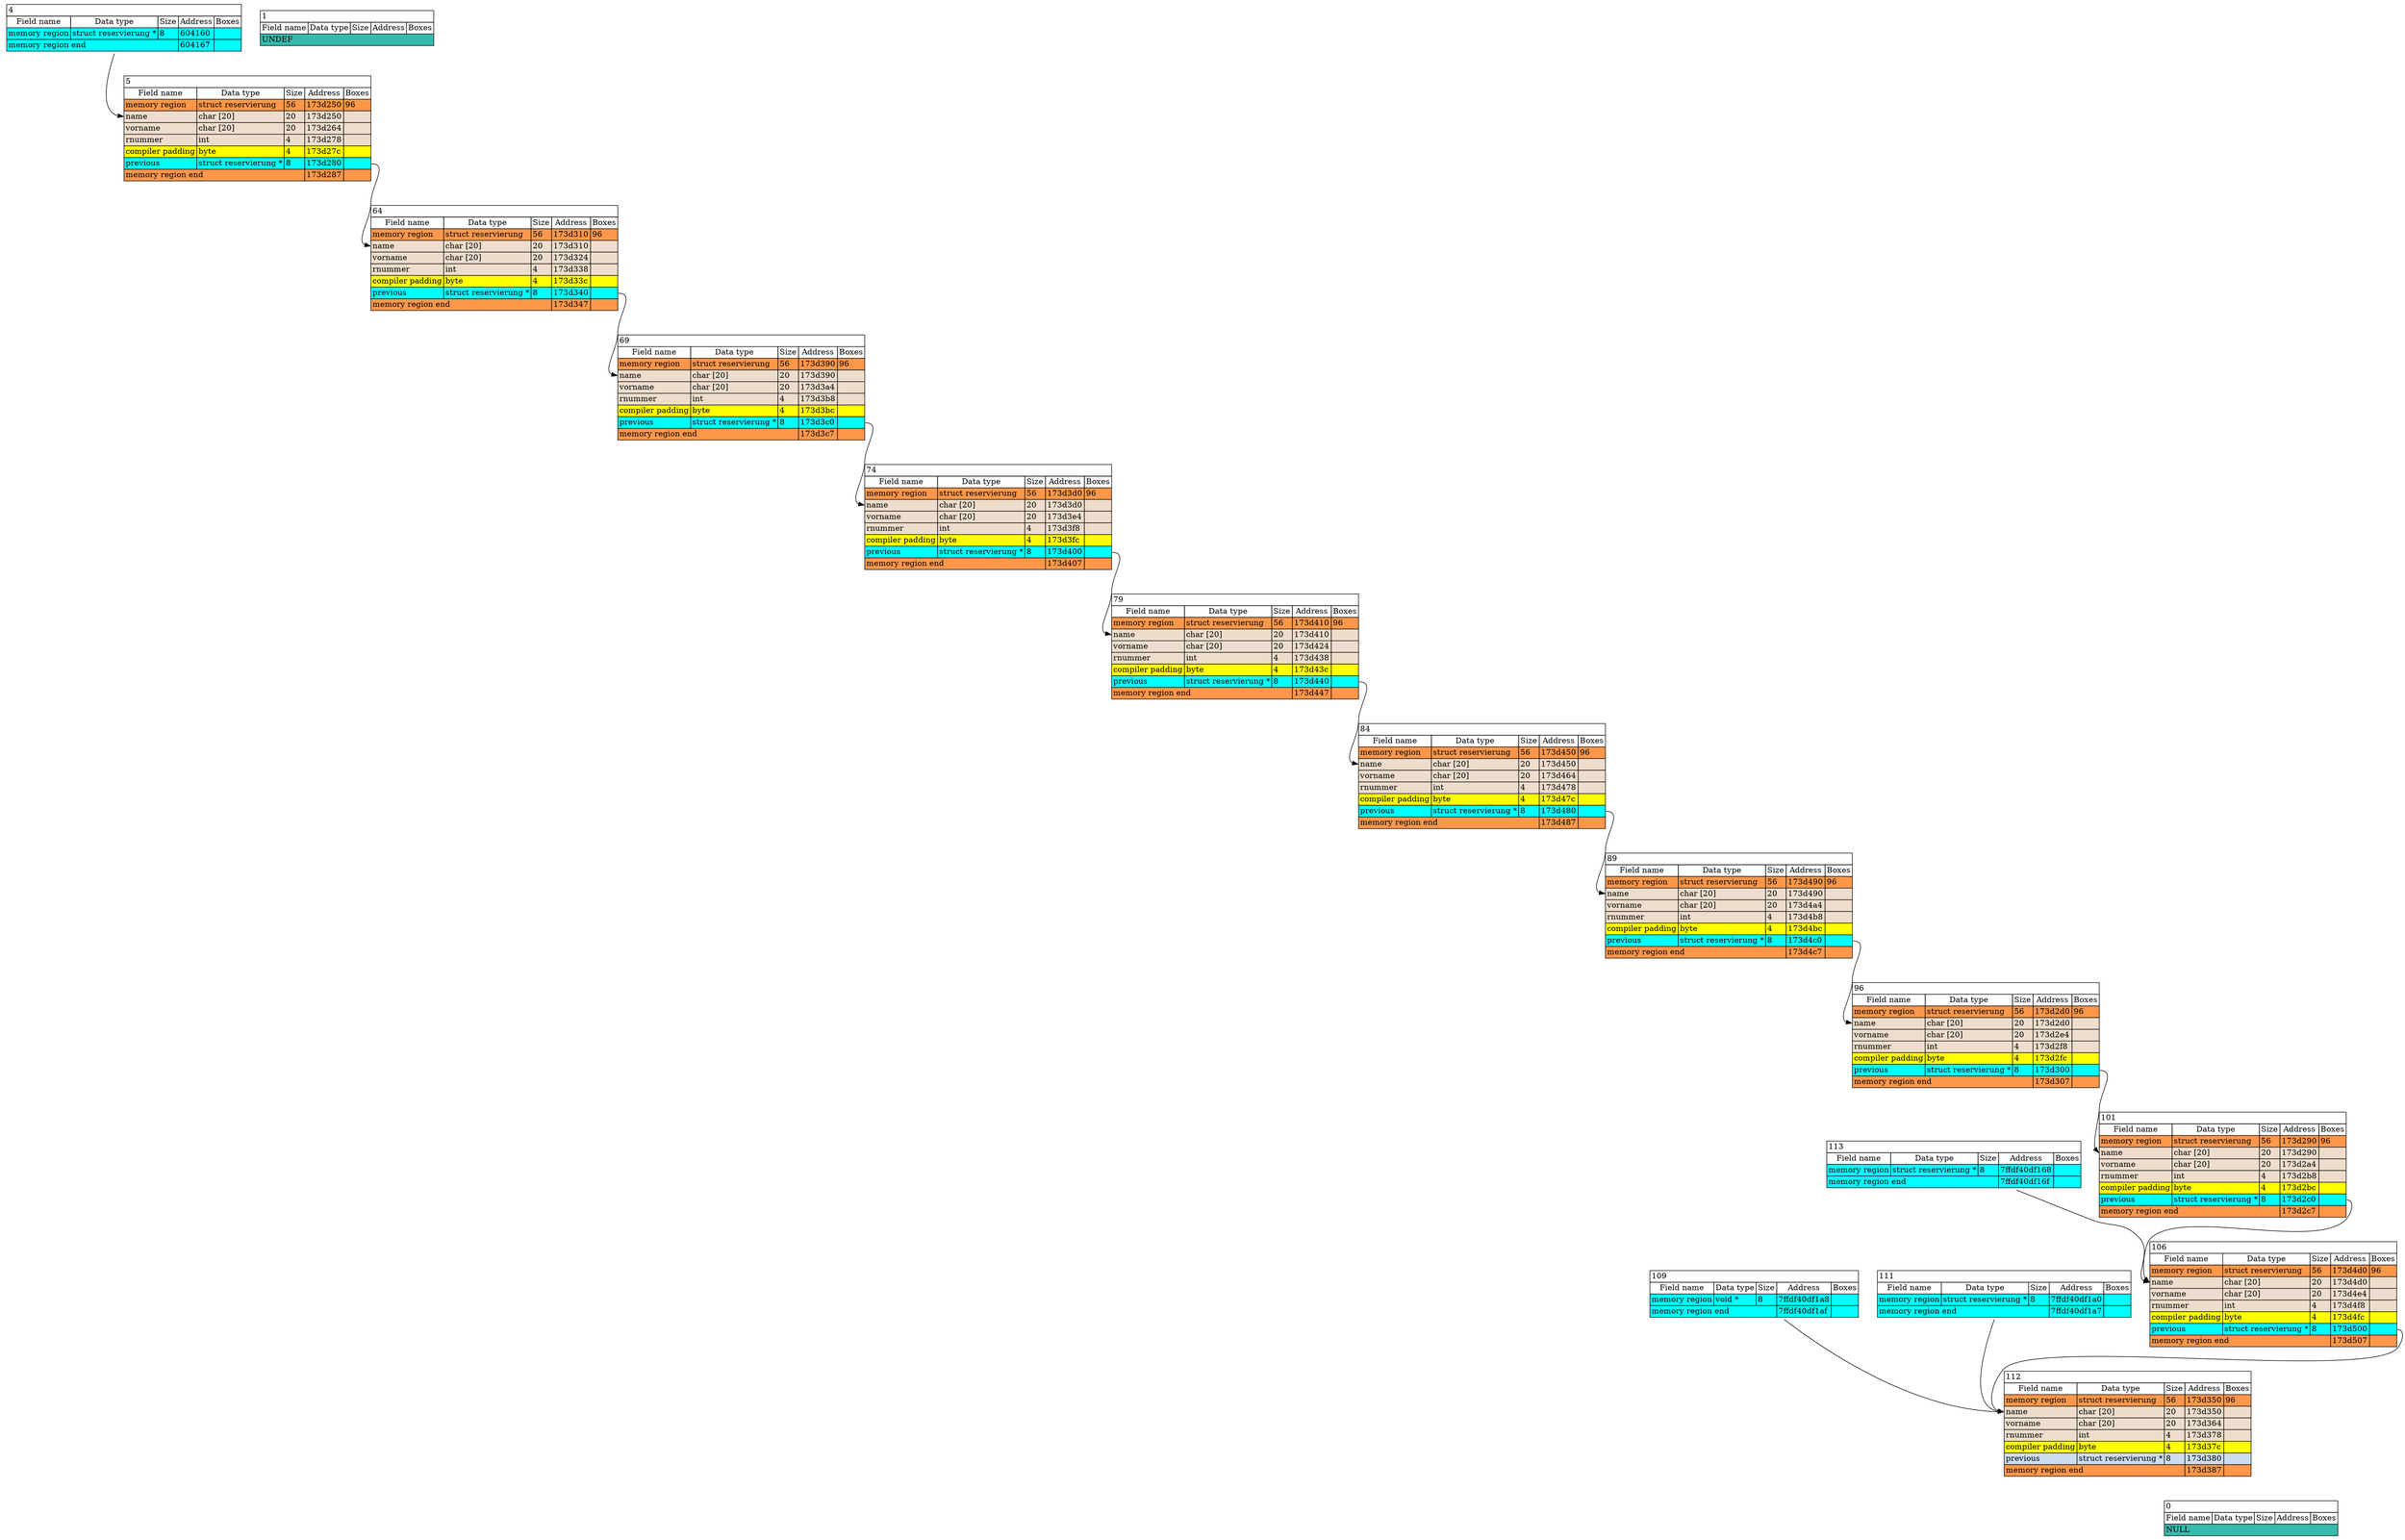 digraph G {
	"109":"headout:e" -> "112":"24367952in:w" [color = "#000000"]
	"111":"headout:e" -> "112":"24367952in:w" [color = "#000000"]
	"106":"24368384out:e" -> "112":"24367952in:w" [color = "#000000"]
	"113":"headout:e" -> "106":"24368336in:w" [color = "#000000"]
	"4":"headout:e" -> "5":"24367696in:w" [color = "#000000"]
	"64":"24367936out:e" -> "69":"24368016in:w" [color = "#000000"]
	"89":"24368320out:e" -> "96":"24367824in:w" [color = "#000000"]
	"69":"24368064out:e" -> "74":"24368080in:w" [color = "#000000"]
	"5":"24367744out:e" -> "64":"24367888in:w" [color = "#000000"]
	"96":"24367872out:e" -> "101":"24367760in:w" [color = "#000000"]
	"74":"24368128out:e" -> "79":"24368144in:w" [color = "#000000"]
	"112":"24368000out:e" -> "0":"0in:w" [style = invis]
	"101":"24367808out:e" -> "106":"24368336in:w" [color = "#000000"]
	"84":"24368256out:e" -> "89":"24368272in:w" [color = "#000000"]
	"79":"24368192out:e" -> "84":"24368208in:w" [color = "#000000"]
	subgraph connected_vertices {
		rankdir = LR
		69  [label = <<TABLE BORDER="0" COLOR="black" CELLBORDER="1" CELLSPACING="0"><TR><TD BGCOLOR="#FFFFFF" COLSPAN="5" PORT="" ALIGN="left">69</TD></TR><TR><TD>Field name</TD><TD>Data type</TD><TD>Size</TD><TD>Address</TD><TD>Boxes</TD></TR><TR><TD BGCOLOR="#FF974B" COLSPAN="1" PORT="head" ALIGN="left">memory region</TD><TD BGCOLOR="#FF974B" COLSPAN="1" PORT="" ALIGN="left">struct reservierung</TD><TD BGCOLOR="#FF974B" COLSPAN="1" PORT="" ALIGN="left">56</TD><TD BGCOLOR="#FF974B" COLSPAN="1" PORT="" ALIGN="left">173d390</TD><TD BGCOLOR="#FF974B" COLSPAN="1" PORT="" ALIGN="left">96</TD></TR><TR><TD BGCOLOR="#EEDDCC" COLSPAN="1" PORT="24368016in" ALIGN="left">name</TD><TD BGCOLOR="#EEDDCC" COLSPAN="1" PORT="" ALIGN="left">char [20]</TD><TD BGCOLOR="#EEDDCC" COLSPAN="1" PORT="" ALIGN="left">20</TD><TD BGCOLOR="#EEDDCC" COLSPAN="1" PORT="" ALIGN="left">173d390</TD><TD BGCOLOR="#EEDDCC" COLSPAN="1" PORT="24368016out" ALIGN="left"></TD></TR><TR><TD BGCOLOR="#EEDDCC" COLSPAN="1" PORT="24368036in" ALIGN="left">vorname</TD><TD BGCOLOR="#EEDDCC" COLSPAN="1" PORT="" ALIGN="left">char [20]</TD><TD BGCOLOR="#EEDDCC" COLSPAN="1" PORT="" ALIGN="left">20</TD><TD BGCOLOR="#EEDDCC" COLSPAN="1" PORT="" ALIGN="left">173d3a4</TD><TD BGCOLOR="#EEDDCC" COLSPAN="1" PORT="24368036out" ALIGN="left"></TD></TR><TR><TD BGCOLOR="#EEDDCC" COLSPAN="1" PORT="24368056in" ALIGN="left">rnummer</TD><TD BGCOLOR="#EEDDCC" COLSPAN="1" PORT="" ALIGN="left">int</TD><TD BGCOLOR="#EEDDCC" COLSPAN="1" PORT="" ALIGN="left">4</TD><TD BGCOLOR="#EEDDCC" COLSPAN="1" PORT="" ALIGN="left">173d3b8</TD><TD BGCOLOR="#EEDDCC" COLSPAN="1" PORT="24368056out" ALIGN="left"></TD></TR><TR><TD BGCOLOR="#FFFF00" COLSPAN="1" PORT="" ALIGN="left">compiler padding</TD><TD BGCOLOR="#FFFF00" COLSPAN="1" PORT="" ALIGN="left">byte</TD><TD BGCOLOR="#FFFF00" COLSPAN="1" PORT="" ALIGN="left">4</TD><TD BGCOLOR="#FFFF00" COLSPAN="1" PORT="" ALIGN="left">173d3bc</TD><TD BGCOLOR="#FFFF00" COLSPAN="1" PORT="" ALIGN="left"></TD></TR><TR><TD BGCOLOR="#00FFFF" COLSPAN="1" PORT="24368064in" ALIGN="left">previous</TD><TD BGCOLOR="#00FFFF" COLSPAN="1" PORT="" ALIGN="left">struct reservierung *</TD><TD BGCOLOR="#00FFFF" COLSPAN="1" PORT="" ALIGN="left">8</TD><TD BGCOLOR="#00FFFF" COLSPAN="1" PORT="" ALIGN="left">173d3c0</TD><TD BGCOLOR="#00FFFF" COLSPAN="1" PORT="24368064out" ALIGN="left"></TD></TR><TR><TD BGCOLOR="#FF974B" COLSPAN="3" PORT="head" ALIGN="left">memory region end</TD><TD BGCOLOR="#FF974B" COLSPAN="1" PORT="" ALIGN="left">173d3c7</TD><TD BGCOLOR="#FF974B" COLSPAN="1" PORT="" ALIGN="left"></TD></TR></TABLE>>, shape = none]
		74  [label = <<TABLE BORDER="0" COLOR="black" CELLBORDER="1" CELLSPACING="0"><TR><TD BGCOLOR="#FFFFFF" COLSPAN="5" PORT="" ALIGN="left">74</TD></TR><TR><TD>Field name</TD><TD>Data type</TD><TD>Size</TD><TD>Address</TD><TD>Boxes</TD></TR><TR><TD BGCOLOR="#FF974B" COLSPAN="1" PORT="head" ALIGN="left">memory region</TD><TD BGCOLOR="#FF974B" COLSPAN="1" PORT="" ALIGN="left">struct reservierung</TD><TD BGCOLOR="#FF974B" COLSPAN="1" PORT="" ALIGN="left">56</TD><TD BGCOLOR="#FF974B" COLSPAN="1" PORT="" ALIGN="left">173d3d0</TD><TD BGCOLOR="#FF974B" COLSPAN="1" PORT="" ALIGN="left">96</TD></TR><TR><TD BGCOLOR="#EEDDCC" COLSPAN="1" PORT="24368080in" ALIGN="left">name</TD><TD BGCOLOR="#EEDDCC" COLSPAN="1" PORT="" ALIGN="left">char [20]</TD><TD BGCOLOR="#EEDDCC" COLSPAN="1" PORT="" ALIGN="left">20</TD><TD BGCOLOR="#EEDDCC" COLSPAN="1" PORT="" ALIGN="left">173d3d0</TD><TD BGCOLOR="#EEDDCC" COLSPAN="1" PORT="24368080out" ALIGN="left"></TD></TR><TR><TD BGCOLOR="#EEDDCC" COLSPAN="1" PORT="24368100in" ALIGN="left">vorname</TD><TD BGCOLOR="#EEDDCC" COLSPAN="1" PORT="" ALIGN="left">char [20]</TD><TD BGCOLOR="#EEDDCC" COLSPAN="1" PORT="" ALIGN="left">20</TD><TD BGCOLOR="#EEDDCC" COLSPAN="1" PORT="" ALIGN="left">173d3e4</TD><TD BGCOLOR="#EEDDCC" COLSPAN="1" PORT="24368100out" ALIGN="left"></TD></TR><TR><TD BGCOLOR="#EEDDCC" COLSPAN="1" PORT="24368120in" ALIGN="left">rnummer</TD><TD BGCOLOR="#EEDDCC" COLSPAN="1" PORT="" ALIGN="left">int</TD><TD BGCOLOR="#EEDDCC" COLSPAN="1" PORT="" ALIGN="left">4</TD><TD BGCOLOR="#EEDDCC" COLSPAN="1" PORT="" ALIGN="left">173d3f8</TD><TD BGCOLOR="#EEDDCC" COLSPAN="1" PORT="24368120out" ALIGN="left"></TD></TR><TR><TD BGCOLOR="#FFFF00" COLSPAN="1" PORT="" ALIGN="left">compiler padding</TD><TD BGCOLOR="#FFFF00" COLSPAN="1" PORT="" ALIGN="left">byte</TD><TD BGCOLOR="#FFFF00" COLSPAN="1" PORT="" ALIGN="left">4</TD><TD BGCOLOR="#FFFF00" COLSPAN="1" PORT="" ALIGN="left">173d3fc</TD><TD BGCOLOR="#FFFF00" COLSPAN="1" PORT="" ALIGN="left"></TD></TR><TR><TD BGCOLOR="#00FFFF" COLSPAN="1" PORT="24368128in" ALIGN="left">previous</TD><TD BGCOLOR="#00FFFF" COLSPAN="1" PORT="" ALIGN="left">struct reservierung *</TD><TD BGCOLOR="#00FFFF" COLSPAN="1" PORT="" ALIGN="left">8</TD><TD BGCOLOR="#00FFFF" COLSPAN="1" PORT="" ALIGN="left">173d400</TD><TD BGCOLOR="#00FFFF" COLSPAN="1" PORT="24368128out" ALIGN="left"></TD></TR><TR><TD BGCOLOR="#FF974B" COLSPAN="3" PORT="head" ALIGN="left">memory region end</TD><TD BGCOLOR="#FF974B" COLSPAN="1" PORT="" ALIGN="left">173d407</TD><TD BGCOLOR="#FF974B" COLSPAN="1" PORT="" ALIGN="left"></TD></TR></TABLE>>, shape = none]
		0  [label = <<TABLE BORDER="0" COLOR="black" CELLBORDER="1" CELLSPACING="0"><TR><TD BGCOLOR="#FFFFFF" COLSPAN="5" PORT="" ALIGN="left">0</TD></TR><TR><TD>Field name</TD><TD>Data type</TD><TD>Size</TD><TD>Address</TD><TD>Boxes</TD></TR><TR><TD BGCOLOR="#37BAAC" COLSPAN="5" PORT="head" ALIGN="left">NULL</TD></TR></TABLE>>, shape = none]
		79  [label = <<TABLE BORDER="0" COLOR="black" CELLBORDER="1" CELLSPACING="0"><TR><TD BGCOLOR="#FFFFFF" COLSPAN="5" PORT="" ALIGN="left">79</TD></TR><TR><TD>Field name</TD><TD>Data type</TD><TD>Size</TD><TD>Address</TD><TD>Boxes</TD></TR><TR><TD BGCOLOR="#FF974B" COLSPAN="1" PORT="head" ALIGN="left">memory region</TD><TD BGCOLOR="#FF974B" COLSPAN="1" PORT="" ALIGN="left">struct reservierung</TD><TD BGCOLOR="#FF974B" COLSPAN="1" PORT="" ALIGN="left">56</TD><TD BGCOLOR="#FF974B" COLSPAN="1" PORT="" ALIGN="left">173d410</TD><TD BGCOLOR="#FF974B" COLSPAN="1" PORT="" ALIGN="left">96</TD></TR><TR><TD BGCOLOR="#EEDDCC" COLSPAN="1" PORT="24368144in" ALIGN="left">name</TD><TD BGCOLOR="#EEDDCC" COLSPAN="1" PORT="" ALIGN="left">char [20]</TD><TD BGCOLOR="#EEDDCC" COLSPAN="1" PORT="" ALIGN="left">20</TD><TD BGCOLOR="#EEDDCC" COLSPAN="1" PORT="" ALIGN="left">173d410</TD><TD BGCOLOR="#EEDDCC" COLSPAN="1" PORT="24368144out" ALIGN="left"></TD></TR><TR><TD BGCOLOR="#EEDDCC" COLSPAN="1" PORT="24368164in" ALIGN="left">vorname</TD><TD BGCOLOR="#EEDDCC" COLSPAN="1" PORT="" ALIGN="left">char [20]</TD><TD BGCOLOR="#EEDDCC" COLSPAN="1" PORT="" ALIGN="left">20</TD><TD BGCOLOR="#EEDDCC" COLSPAN="1" PORT="" ALIGN="left">173d424</TD><TD BGCOLOR="#EEDDCC" COLSPAN="1" PORT="24368164out" ALIGN="left"></TD></TR><TR><TD BGCOLOR="#EEDDCC" COLSPAN="1" PORT="24368184in" ALIGN="left">rnummer</TD><TD BGCOLOR="#EEDDCC" COLSPAN="1" PORT="" ALIGN="left">int</TD><TD BGCOLOR="#EEDDCC" COLSPAN="1" PORT="" ALIGN="left">4</TD><TD BGCOLOR="#EEDDCC" COLSPAN="1" PORT="" ALIGN="left">173d438</TD><TD BGCOLOR="#EEDDCC" COLSPAN="1" PORT="24368184out" ALIGN="left"></TD></TR><TR><TD BGCOLOR="#FFFF00" COLSPAN="1" PORT="" ALIGN="left">compiler padding</TD><TD BGCOLOR="#FFFF00" COLSPAN="1" PORT="" ALIGN="left">byte</TD><TD BGCOLOR="#FFFF00" COLSPAN="1" PORT="" ALIGN="left">4</TD><TD BGCOLOR="#FFFF00" COLSPAN="1" PORT="" ALIGN="left">173d43c</TD><TD BGCOLOR="#FFFF00" COLSPAN="1" PORT="" ALIGN="left"></TD></TR><TR><TD BGCOLOR="#00FFFF" COLSPAN="1" PORT="24368192in" ALIGN="left">previous</TD><TD BGCOLOR="#00FFFF" COLSPAN="1" PORT="" ALIGN="left">struct reservierung *</TD><TD BGCOLOR="#00FFFF" COLSPAN="1" PORT="" ALIGN="left">8</TD><TD BGCOLOR="#00FFFF" COLSPAN="1" PORT="" ALIGN="left">173d440</TD><TD BGCOLOR="#00FFFF" COLSPAN="1" PORT="24368192out" ALIGN="left"></TD></TR><TR><TD BGCOLOR="#FF974B" COLSPAN="3" PORT="head" ALIGN="left">memory region end</TD><TD BGCOLOR="#FF974B" COLSPAN="1" PORT="" ALIGN="left">173d447</TD><TD BGCOLOR="#FF974B" COLSPAN="1" PORT="" ALIGN="left"></TD></TR></TABLE>>, shape = none]
		109  [label = <<TABLE BORDER="0" COLOR="black" CELLBORDER="1" CELLSPACING="0"><TR><TD BGCOLOR="#FFFFFF" COLSPAN="5" PORT="" ALIGN="left">109</TD></TR><TR><TD>Field name</TD><TD>Data type</TD><TD>Size</TD><TD>Address</TD><TD>Boxes</TD></TR><TR><TD BGCOLOR="#00FFFF" COLSPAN="1" PORT="head" ALIGN="left">memory region</TD><TD BGCOLOR="#00FFFF" COLSPAN="1" PORT="" ALIGN="left">void *</TD><TD BGCOLOR="#00FFFF" COLSPAN="1" PORT="" ALIGN="left">8</TD><TD BGCOLOR="#00FFFF" COLSPAN="1" PORT="" ALIGN="left">7ffdf40df1a8</TD><TD BGCOLOR="#00FFFF" COLSPAN="1" PORT="" ALIGN="left"></TD></TR><TR><TD BGCOLOR="#00FFFF" COLSPAN="3" PORT="head" ALIGN="left">memory region end</TD><TD BGCOLOR="#00FFFF" COLSPAN="1" PORT="" ALIGN="left">7ffdf40df1af</TD><TD BGCOLOR="#00FFFF" COLSPAN="1" PORT="" ALIGN="left"></TD></TR></TABLE>>, shape = none]
		96  [label = <<TABLE BORDER="0" COLOR="black" CELLBORDER="1" CELLSPACING="0"><TR><TD BGCOLOR="#FFFFFF" COLSPAN="5" PORT="" ALIGN="left">96</TD></TR><TR><TD>Field name</TD><TD>Data type</TD><TD>Size</TD><TD>Address</TD><TD>Boxes</TD></TR><TR><TD BGCOLOR="#FF974B" COLSPAN="1" PORT="head" ALIGN="left">memory region</TD><TD BGCOLOR="#FF974B" COLSPAN="1" PORT="" ALIGN="left">struct reservierung</TD><TD BGCOLOR="#FF974B" COLSPAN="1" PORT="" ALIGN="left">56</TD><TD BGCOLOR="#FF974B" COLSPAN="1" PORT="" ALIGN="left">173d2d0</TD><TD BGCOLOR="#FF974B" COLSPAN="1" PORT="" ALIGN="left">96</TD></TR><TR><TD BGCOLOR="#EEDDCC" COLSPAN="1" PORT="24367824in" ALIGN="left">name</TD><TD BGCOLOR="#EEDDCC" COLSPAN="1" PORT="" ALIGN="left">char [20]</TD><TD BGCOLOR="#EEDDCC" COLSPAN="1" PORT="" ALIGN="left">20</TD><TD BGCOLOR="#EEDDCC" COLSPAN="1" PORT="" ALIGN="left">173d2d0</TD><TD BGCOLOR="#EEDDCC" COLSPAN="1" PORT="24367824out" ALIGN="left"></TD></TR><TR><TD BGCOLOR="#EEDDCC" COLSPAN="1" PORT="24367844in" ALIGN="left">vorname</TD><TD BGCOLOR="#EEDDCC" COLSPAN="1" PORT="" ALIGN="left">char [20]</TD><TD BGCOLOR="#EEDDCC" COLSPAN="1" PORT="" ALIGN="left">20</TD><TD BGCOLOR="#EEDDCC" COLSPAN="1" PORT="" ALIGN="left">173d2e4</TD><TD BGCOLOR="#EEDDCC" COLSPAN="1" PORT="24367844out" ALIGN="left"></TD></TR><TR><TD BGCOLOR="#EEDDCC" COLSPAN="1" PORT="24367864in" ALIGN="left">rnummer</TD><TD BGCOLOR="#EEDDCC" COLSPAN="1" PORT="" ALIGN="left">int</TD><TD BGCOLOR="#EEDDCC" COLSPAN="1" PORT="" ALIGN="left">4</TD><TD BGCOLOR="#EEDDCC" COLSPAN="1" PORT="" ALIGN="left">173d2f8</TD><TD BGCOLOR="#EEDDCC" COLSPAN="1" PORT="24367864out" ALIGN="left"></TD></TR><TR><TD BGCOLOR="#FFFF00" COLSPAN="1" PORT="" ALIGN="left">compiler padding</TD><TD BGCOLOR="#FFFF00" COLSPAN="1" PORT="" ALIGN="left">byte</TD><TD BGCOLOR="#FFFF00" COLSPAN="1" PORT="" ALIGN="left">4</TD><TD BGCOLOR="#FFFF00" COLSPAN="1" PORT="" ALIGN="left">173d2fc</TD><TD BGCOLOR="#FFFF00" COLSPAN="1" PORT="" ALIGN="left"></TD></TR><TR><TD BGCOLOR="#00FFFF" COLSPAN="1" PORT="24367872in" ALIGN="left">previous</TD><TD BGCOLOR="#00FFFF" COLSPAN="1" PORT="" ALIGN="left">struct reservierung *</TD><TD BGCOLOR="#00FFFF" COLSPAN="1" PORT="" ALIGN="left">8</TD><TD BGCOLOR="#00FFFF" COLSPAN="1" PORT="" ALIGN="left">173d300</TD><TD BGCOLOR="#00FFFF" COLSPAN="1" PORT="24367872out" ALIGN="left"></TD></TR><TR><TD BGCOLOR="#FF974B" COLSPAN="3" PORT="head" ALIGN="left">memory region end</TD><TD BGCOLOR="#FF974B" COLSPAN="1" PORT="" ALIGN="left">173d307</TD><TD BGCOLOR="#FF974B" COLSPAN="1" PORT="" ALIGN="left"></TD></TR></TABLE>>, shape = none]
		5  [label = <<TABLE BORDER="0" COLOR="black" CELLBORDER="1" CELLSPACING="0"><TR><TD BGCOLOR="#FFFFFF" COLSPAN="5" PORT="" ALIGN="left">5</TD></TR><TR><TD>Field name</TD><TD>Data type</TD><TD>Size</TD><TD>Address</TD><TD>Boxes</TD></TR><TR><TD BGCOLOR="#FF974B" COLSPAN="1" PORT="head" ALIGN="left">memory region</TD><TD BGCOLOR="#FF974B" COLSPAN="1" PORT="" ALIGN="left">struct reservierung</TD><TD BGCOLOR="#FF974B" COLSPAN="1" PORT="" ALIGN="left">56</TD><TD BGCOLOR="#FF974B" COLSPAN="1" PORT="" ALIGN="left">173d250</TD><TD BGCOLOR="#FF974B" COLSPAN="1" PORT="" ALIGN="left">96</TD></TR><TR><TD BGCOLOR="#EEDDCC" COLSPAN="1" PORT="24367696in" ALIGN="left">name</TD><TD BGCOLOR="#EEDDCC" COLSPAN="1" PORT="" ALIGN="left">char [20]</TD><TD BGCOLOR="#EEDDCC" COLSPAN="1" PORT="" ALIGN="left">20</TD><TD BGCOLOR="#EEDDCC" COLSPAN="1" PORT="" ALIGN="left">173d250</TD><TD BGCOLOR="#EEDDCC" COLSPAN="1" PORT="24367696out" ALIGN="left"></TD></TR><TR><TD BGCOLOR="#EEDDCC" COLSPAN="1" PORT="24367716in" ALIGN="left">vorname</TD><TD BGCOLOR="#EEDDCC" COLSPAN="1" PORT="" ALIGN="left">char [20]</TD><TD BGCOLOR="#EEDDCC" COLSPAN="1" PORT="" ALIGN="left">20</TD><TD BGCOLOR="#EEDDCC" COLSPAN="1" PORT="" ALIGN="left">173d264</TD><TD BGCOLOR="#EEDDCC" COLSPAN="1" PORT="24367716out" ALIGN="left"></TD></TR><TR><TD BGCOLOR="#EEDDCC" COLSPAN="1" PORT="24367736in" ALIGN="left">rnummer</TD><TD BGCOLOR="#EEDDCC" COLSPAN="1" PORT="" ALIGN="left">int</TD><TD BGCOLOR="#EEDDCC" COLSPAN="1" PORT="" ALIGN="left">4</TD><TD BGCOLOR="#EEDDCC" COLSPAN="1" PORT="" ALIGN="left">173d278</TD><TD BGCOLOR="#EEDDCC" COLSPAN="1" PORT="24367736out" ALIGN="left"></TD></TR><TR><TD BGCOLOR="#FFFF00" COLSPAN="1" PORT="" ALIGN="left">compiler padding</TD><TD BGCOLOR="#FFFF00" COLSPAN="1" PORT="" ALIGN="left">byte</TD><TD BGCOLOR="#FFFF00" COLSPAN="1" PORT="" ALIGN="left">4</TD><TD BGCOLOR="#FFFF00" COLSPAN="1" PORT="" ALIGN="left">173d27c</TD><TD BGCOLOR="#FFFF00" COLSPAN="1" PORT="" ALIGN="left"></TD></TR><TR><TD BGCOLOR="#00FFFF" COLSPAN="1" PORT="24367744in" ALIGN="left">previous</TD><TD BGCOLOR="#00FFFF" COLSPAN="1" PORT="" ALIGN="left">struct reservierung *</TD><TD BGCOLOR="#00FFFF" COLSPAN="1" PORT="" ALIGN="left">8</TD><TD BGCOLOR="#00FFFF" COLSPAN="1" PORT="" ALIGN="left">173d280</TD><TD BGCOLOR="#00FFFF" COLSPAN="1" PORT="24367744out" ALIGN="left"></TD></TR><TR><TD BGCOLOR="#FF974B" COLSPAN="3" PORT="head" ALIGN="left">memory region end</TD><TD BGCOLOR="#FF974B" COLSPAN="1" PORT="" ALIGN="left">173d287</TD><TD BGCOLOR="#FF974B" COLSPAN="1" PORT="" ALIGN="left"></TD></TR></TABLE>>, shape = none]
		89  [label = <<TABLE BORDER="0" COLOR="black" CELLBORDER="1" CELLSPACING="0"><TR><TD BGCOLOR="#FFFFFF" COLSPAN="5" PORT="" ALIGN="left">89</TD></TR><TR><TD>Field name</TD><TD>Data type</TD><TD>Size</TD><TD>Address</TD><TD>Boxes</TD></TR><TR><TD BGCOLOR="#FF974B" COLSPAN="1" PORT="head" ALIGN="left">memory region</TD><TD BGCOLOR="#FF974B" COLSPAN="1" PORT="" ALIGN="left">struct reservierung</TD><TD BGCOLOR="#FF974B" COLSPAN="1" PORT="" ALIGN="left">56</TD><TD BGCOLOR="#FF974B" COLSPAN="1" PORT="" ALIGN="left">173d490</TD><TD BGCOLOR="#FF974B" COLSPAN="1" PORT="" ALIGN="left">96</TD></TR><TR><TD BGCOLOR="#EEDDCC" COLSPAN="1" PORT="24368272in" ALIGN="left">name</TD><TD BGCOLOR="#EEDDCC" COLSPAN="1" PORT="" ALIGN="left">char [20]</TD><TD BGCOLOR="#EEDDCC" COLSPAN="1" PORT="" ALIGN="left">20</TD><TD BGCOLOR="#EEDDCC" COLSPAN="1" PORT="" ALIGN="left">173d490</TD><TD BGCOLOR="#EEDDCC" COLSPAN="1" PORT="24368272out" ALIGN="left"></TD></TR><TR><TD BGCOLOR="#EEDDCC" COLSPAN="1" PORT="24368292in" ALIGN="left">vorname</TD><TD BGCOLOR="#EEDDCC" COLSPAN="1" PORT="" ALIGN="left">char [20]</TD><TD BGCOLOR="#EEDDCC" COLSPAN="1" PORT="" ALIGN="left">20</TD><TD BGCOLOR="#EEDDCC" COLSPAN="1" PORT="" ALIGN="left">173d4a4</TD><TD BGCOLOR="#EEDDCC" COLSPAN="1" PORT="24368292out" ALIGN="left"></TD></TR><TR><TD BGCOLOR="#EEDDCC" COLSPAN="1" PORT="24368312in" ALIGN="left">rnummer</TD><TD BGCOLOR="#EEDDCC" COLSPAN="1" PORT="" ALIGN="left">int</TD><TD BGCOLOR="#EEDDCC" COLSPAN="1" PORT="" ALIGN="left">4</TD><TD BGCOLOR="#EEDDCC" COLSPAN="1" PORT="" ALIGN="left">173d4b8</TD><TD BGCOLOR="#EEDDCC" COLSPAN="1" PORT="24368312out" ALIGN="left"></TD></TR><TR><TD BGCOLOR="#FFFF00" COLSPAN="1" PORT="" ALIGN="left">compiler padding</TD><TD BGCOLOR="#FFFF00" COLSPAN="1" PORT="" ALIGN="left">byte</TD><TD BGCOLOR="#FFFF00" COLSPAN="1" PORT="" ALIGN="left">4</TD><TD BGCOLOR="#FFFF00" COLSPAN="1" PORT="" ALIGN="left">173d4bc</TD><TD BGCOLOR="#FFFF00" COLSPAN="1" PORT="" ALIGN="left"></TD></TR><TR><TD BGCOLOR="#00FFFF" COLSPAN="1" PORT="24368320in" ALIGN="left">previous</TD><TD BGCOLOR="#00FFFF" COLSPAN="1" PORT="" ALIGN="left">struct reservierung *</TD><TD BGCOLOR="#00FFFF" COLSPAN="1" PORT="" ALIGN="left">8</TD><TD BGCOLOR="#00FFFF" COLSPAN="1" PORT="" ALIGN="left">173d4c0</TD><TD BGCOLOR="#00FFFF" COLSPAN="1" PORT="24368320out" ALIGN="left"></TD></TR><TR><TD BGCOLOR="#FF974B" COLSPAN="3" PORT="head" ALIGN="left">memory region end</TD><TD BGCOLOR="#FF974B" COLSPAN="1" PORT="" ALIGN="left">173d4c7</TD><TD BGCOLOR="#FF974B" COLSPAN="1" PORT="" ALIGN="left"></TD></TR></TABLE>>, shape = none]
		111  [label = <<TABLE BORDER="0" COLOR="black" CELLBORDER="1" CELLSPACING="0"><TR><TD BGCOLOR="#FFFFFF" COLSPAN="5" PORT="" ALIGN="left">111</TD></TR><TR><TD>Field name</TD><TD>Data type</TD><TD>Size</TD><TD>Address</TD><TD>Boxes</TD></TR><TR><TD BGCOLOR="#00FFFF" COLSPAN="1" PORT="head" ALIGN="left">memory region</TD><TD BGCOLOR="#00FFFF" COLSPAN="1" PORT="" ALIGN="left">struct reservierung *</TD><TD BGCOLOR="#00FFFF" COLSPAN="1" PORT="" ALIGN="left">8</TD><TD BGCOLOR="#00FFFF" COLSPAN="1" PORT="" ALIGN="left">7ffdf40df1a0</TD><TD BGCOLOR="#00FFFF" COLSPAN="1" PORT="" ALIGN="left"></TD></TR><TR><TD BGCOLOR="#00FFFF" COLSPAN="3" PORT="head" ALIGN="left">memory region end</TD><TD BGCOLOR="#00FFFF" COLSPAN="1" PORT="" ALIGN="left">7ffdf40df1a7</TD><TD BGCOLOR="#00FFFF" COLSPAN="1" PORT="" ALIGN="left"></TD></TR></TABLE>>, shape = none]
		64  [label = <<TABLE BORDER="0" COLOR="black" CELLBORDER="1" CELLSPACING="0"><TR><TD BGCOLOR="#FFFFFF" COLSPAN="5" PORT="" ALIGN="left">64</TD></TR><TR><TD>Field name</TD><TD>Data type</TD><TD>Size</TD><TD>Address</TD><TD>Boxes</TD></TR><TR><TD BGCOLOR="#FF974B" COLSPAN="1" PORT="head" ALIGN="left">memory region</TD><TD BGCOLOR="#FF974B" COLSPAN="1" PORT="" ALIGN="left">struct reservierung</TD><TD BGCOLOR="#FF974B" COLSPAN="1" PORT="" ALIGN="left">56</TD><TD BGCOLOR="#FF974B" COLSPAN="1" PORT="" ALIGN="left">173d310</TD><TD BGCOLOR="#FF974B" COLSPAN="1" PORT="" ALIGN="left">96</TD></TR><TR><TD BGCOLOR="#EEDDCC" COLSPAN="1" PORT="24367888in" ALIGN="left">name</TD><TD BGCOLOR="#EEDDCC" COLSPAN="1" PORT="" ALIGN="left">char [20]</TD><TD BGCOLOR="#EEDDCC" COLSPAN="1" PORT="" ALIGN="left">20</TD><TD BGCOLOR="#EEDDCC" COLSPAN="1" PORT="" ALIGN="left">173d310</TD><TD BGCOLOR="#EEDDCC" COLSPAN="1" PORT="24367888out" ALIGN="left"></TD></TR><TR><TD BGCOLOR="#EEDDCC" COLSPAN="1" PORT="24367908in" ALIGN="left">vorname</TD><TD BGCOLOR="#EEDDCC" COLSPAN="1" PORT="" ALIGN="left">char [20]</TD><TD BGCOLOR="#EEDDCC" COLSPAN="1" PORT="" ALIGN="left">20</TD><TD BGCOLOR="#EEDDCC" COLSPAN="1" PORT="" ALIGN="left">173d324</TD><TD BGCOLOR="#EEDDCC" COLSPAN="1" PORT="24367908out" ALIGN="left"></TD></TR><TR><TD BGCOLOR="#EEDDCC" COLSPAN="1" PORT="24367928in" ALIGN="left">rnummer</TD><TD BGCOLOR="#EEDDCC" COLSPAN="1" PORT="" ALIGN="left">int</TD><TD BGCOLOR="#EEDDCC" COLSPAN="1" PORT="" ALIGN="left">4</TD><TD BGCOLOR="#EEDDCC" COLSPAN="1" PORT="" ALIGN="left">173d338</TD><TD BGCOLOR="#EEDDCC" COLSPAN="1" PORT="24367928out" ALIGN="left"></TD></TR><TR><TD BGCOLOR="#FFFF00" COLSPAN="1" PORT="" ALIGN="left">compiler padding</TD><TD BGCOLOR="#FFFF00" COLSPAN="1" PORT="" ALIGN="left">byte</TD><TD BGCOLOR="#FFFF00" COLSPAN="1" PORT="" ALIGN="left">4</TD><TD BGCOLOR="#FFFF00" COLSPAN="1" PORT="" ALIGN="left">173d33c</TD><TD BGCOLOR="#FFFF00" COLSPAN="1" PORT="" ALIGN="left"></TD></TR><TR><TD BGCOLOR="#00FFFF" COLSPAN="1" PORT="24367936in" ALIGN="left">previous</TD><TD BGCOLOR="#00FFFF" COLSPAN="1" PORT="" ALIGN="left">struct reservierung *</TD><TD BGCOLOR="#00FFFF" COLSPAN="1" PORT="" ALIGN="left">8</TD><TD BGCOLOR="#00FFFF" COLSPAN="1" PORT="" ALIGN="left">173d340</TD><TD BGCOLOR="#00FFFF" COLSPAN="1" PORT="24367936out" ALIGN="left"></TD></TR><TR><TD BGCOLOR="#FF974B" COLSPAN="3" PORT="head" ALIGN="left">memory region end</TD><TD BGCOLOR="#FF974B" COLSPAN="1" PORT="" ALIGN="left">173d347</TD><TD BGCOLOR="#FF974B" COLSPAN="1" PORT="" ALIGN="left"></TD></TR></TABLE>>, shape = none]
		106  [label = <<TABLE BORDER="0" COLOR="black" CELLBORDER="1" CELLSPACING="0"><TR><TD BGCOLOR="#FFFFFF" COLSPAN="5" PORT="" ALIGN="left">106</TD></TR><TR><TD>Field name</TD><TD>Data type</TD><TD>Size</TD><TD>Address</TD><TD>Boxes</TD></TR><TR><TD BGCOLOR="#FF974B" COLSPAN="1" PORT="head" ALIGN="left">memory region</TD><TD BGCOLOR="#FF974B" COLSPAN="1" PORT="" ALIGN="left">struct reservierung</TD><TD BGCOLOR="#FF974B" COLSPAN="1" PORT="" ALIGN="left">56</TD><TD BGCOLOR="#FF974B" COLSPAN="1" PORT="" ALIGN="left">173d4d0</TD><TD BGCOLOR="#FF974B" COLSPAN="1" PORT="" ALIGN="left">96</TD></TR><TR><TD BGCOLOR="#EEDDCC" COLSPAN="1" PORT="24368336in" ALIGN="left">name</TD><TD BGCOLOR="#EEDDCC" COLSPAN="1" PORT="" ALIGN="left">char [20]</TD><TD BGCOLOR="#EEDDCC" COLSPAN="1" PORT="" ALIGN="left">20</TD><TD BGCOLOR="#EEDDCC" COLSPAN="1" PORT="" ALIGN="left">173d4d0</TD><TD BGCOLOR="#EEDDCC" COLSPAN="1" PORT="24368336out" ALIGN="left"></TD></TR><TR><TD BGCOLOR="#EEDDCC" COLSPAN="1" PORT="24368356in" ALIGN="left">vorname</TD><TD BGCOLOR="#EEDDCC" COLSPAN="1" PORT="" ALIGN="left">char [20]</TD><TD BGCOLOR="#EEDDCC" COLSPAN="1" PORT="" ALIGN="left">20</TD><TD BGCOLOR="#EEDDCC" COLSPAN="1" PORT="" ALIGN="left">173d4e4</TD><TD BGCOLOR="#EEDDCC" COLSPAN="1" PORT="24368356out" ALIGN="left"></TD></TR><TR><TD BGCOLOR="#EEDDCC" COLSPAN="1" PORT="24368376in" ALIGN="left">rnummer</TD><TD BGCOLOR="#EEDDCC" COLSPAN="1" PORT="" ALIGN="left">int</TD><TD BGCOLOR="#EEDDCC" COLSPAN="1" PORT="" ALIGN="left">4</TD><TD BGCOLOR="#EEDDCC" COLSPAN="1" PORT="" ALIGN="left">173d4f8</TD><TD BGCOLOR="#EEDDCC" COLSPAN="1" PORT="24368376out" ALIGN="left"></TD></TR><TR><TD BGCOLOR="#FFFF00" COLSPAN="1" PORT="" ALIGN="left">compiler padding</TD><TD BGCOLOR="#FFFF00" COLSPAN="1" PORT="" ALIGN="left">byte</TD><TD BGCOLOR="#FFFF00" COLSPAN="1" PORT="" ALIGN="left">4</TD><TD BGCOLOR="#FFFF00" COLSPAN="1" PORT="" ALIGN="left">173d4fc</TD><TD BGCOLOR="#FFFF00" COLSPAN="1" PORT="" ALIGN="left"></TD></TR><TR><TD BGCOLOR="#00FFFF" COLSPAN="1" PORT="24368384in" ALIGN="left">previous</TD><TD BGCOLOR="#00FFFF" COLSPAN="1" PORT="" ALIGN="left">struct reservierung *</TD><TD BGCOLOR="#00FFFF" COLSPAN="1" PORT="" ALIGN="left">8</TD><TD BGCOLOR="#00FFFF" COLSPAN="1" PORT="" ALIGN="left">173d500</TD><TD BGCOLOR="#00FFFF" COLSPAN="1" PORT="24368384out" ALIGN="left"></TD></TR><TR><TD BGCOLOR="#FF974B" COLSPAN="3" PORT="head" ALIGN="left">memory region end</TD><TD BGCOLOR="#FF974B" COLSPAN="1" PORT="" ALIGN="left">173d507</TD><TD BGCOLOR="#FF974B" COLSPAN="1" PORT="" ALIGN="left"></TD></TR></TABLE>>, shape = none]
		113  [label = <<TABLE BORDER="0" COLOR="black" CELLBORDER="1" CELLSPACING="0"><TR><TD BGCOLOR="#FFFFFF" COLSPAN="5" PORT="" ALIGN="left">113</TD></TR><TR><TD>Field name</TD><TD>Data type</TD><TD>Size</TD><TD>Address</TD><TD>Boxes</TD></TR><TR><TD BGCOLOR="#00FFFF" COLSPAN="1" PORT="head" ALIGN="left">memory region</TD><TD BGCOLOR="#00FFFF" COLSPAN="1" PORT="" ALIGN="left">struct reservierung *</TD><TD BGCOLOR="#00FFFF" COLSPAN="1" PORT="" ALIGN="left">8</TD><TD BGCOLOR="#00FFFF" COLSPAN="1" PORT="" ALIGN="left">7ffdf40df168</TD><TD BGCOLOR="#00FFFF" COLSPAN="1" PORT="" ALIGN="left"></TD></TR><TR><TD BGCOLOR="#00FFFF" COLSPAN="3" PORT="head" ALIGN="left">memory region end</TD><TD BGCOLOR="#00FFFF" COLSPAN="1" PORT="" ALIGN="left">7ffdf40df16f</TD><TD BGCOLOR="#00FFFF" COLSPAN="1" PORT="" ALIGN="left"></TD></TR></TABLE>>, shape = none]
		101  [label = <<TABLE BORDER="0" COLOR="black" CELLBORDER="1" CELLSPACING="0"><TR><TD BGCOLOR="#FFFFFF" COLSPAN="5" PORT="" ALIGN="left">101</TD></TR><TR><TD>Field name</TD><TD>Data type</TD><TD>Size</TD><TD>Address</TD><TD>Boxes</TD></TR><TR><TD BGCOLOR="#FF974B" COLSPAN="1" PORT="head" ALIGN="left">memory region</TD><TD BGCOLOR="#FF974B" COLSPAN="1" PORT="" ALIGN="left">struct reservierung</TD><TD BGCOLOR="#FF974B" COLSPAN="1" PORT="" ALIGN="left">56</TD><TD BGCOLOR="#FF974B" COLSPAN="1" PORT="" ALIGN="left">173d290</TD><TD BGCOLOR="#FF974B" COLSPAN="1" PORT="" ALIGN="left">96</TD></TR><TR><TD BGCOLOR="#EEDDCC" COLSPAN="1" PORT="24367760in" ALIGN="left">name</TD><TD BGCOLOR="#EEDDCC" COLSPAN="1" PORT="" ALIGN="left">char [20]</TD><TD BGCOLOR="#EEDDCC" COLSPAN="1" PORT="" ALIGN="left">20</TD><TD BGCOLOR="#EEDDCC" COLSPAN="1" PORT="" ALIGN="left">173d290</TD><TD BGCOLOR="#EEDDCC" COLSPAN="1" PORT="24367760out" ALIGN="left"></TD></TR><TR><TD BGCOLOR="#EEDDCC" COLSPAN="1" PORT="24367780in" ALIGN="left">vorname</TD><TD BGCOLOR="#EEDDCC" COLSPAN="1" PORT="" ALIGN="left">char [20]</TD><TD BGCOLOR="#EEDDCC" COLSPAN="1" PORT="" ALIGN="left">20</TD><TD BGCOLOR="#EEDDCC" COLSPAN="1" PORT="" ALIGN="left">173d2a4</TD><TD BGCOLOR="#EEDDCC" COLSPAN="1" PORT="24367780out" ALIGN="left"></TD></TR><TR><TD BGCOLOR="#EEDDCC" COLSPAN="1" PORT="24367800in" ALIGN="left">rnummer</TD><TD BGCOLOR="#EEDDCC" COLSPAN="1" PORT="" ALIGN="left">int</TD><TD BGCOLOR="#EEDDCC" COLSPAN="1" PORT="" ALIGN="left">4</TD><TD BGCOLOR="#EEDDCC" COLSPAN="1" PORT="" ALIGN="left">173d2b8</TD><TD BGCOLOR="#EEDDCC" COLSPAN="1" PORT="24367800out" ALIGN="left"></TD></TR><TR><TD BGCOLOR="#FFFF00" COLSPAN="1" PORT="" ALIGN="left">compiler padding</TD><TD BGCOLOR="#FFFF00" COLSPAN="1" PORT="" ALIGN="left">byte</TD><TD BGCOLOR="#FFFF00" COLSPAN="1" PORT="" ALIGN="left">4</TD><TD BGCOLOR="#FFFF00" COLSPAN="1" PORT="" ALIGN="left">173d2bc</TD><TD BGCOLOR="#FFFF00" COLSPAN="1" PORT="" ALIGN="left"></TD></TR><TR><TD BGCOLOR="#00FFFF" COLSPAN="1" PORT="24367808in" ALIGN="left">previous</TD><TD BGCOLOR="#00FFFF" COLSPAN="1" PORT="" ALIGN="left">struct reservierung *</TD><TD BGCOLOR="#00FFFF" COLSPAN="1" PORT="" ALIGN="left">8</TD><TD BGCOLOR="#00FFFF" COLSPAN="1" PORT="" ALIGN="left">173d2c0</TD><TD BGCOLOR="#00FFFF" COLSPAN="1" PORT="24367808out" ALIGN="left"></TD></TR><TR><TD BGCOLOR="#FF974B" COLSPAN="3" PORT="head" ALIGN="left">memory region end</TD><TD BGCOLOR="#FF974B" COLSPAN="1" PORT="" ALIGN="left">173d2c7</TD><TD BGCOLOR="#FF974B" COLSPAN="1" PORT="" ALIGN="left"></TD></TR></TABLE>>, shape = none]
		84  [label = <<TABLE BORDER="0" COLOR="black" CELLBORDER="1" CELLSPACING="0"><TR><TD BGCOLOR="#FFFFFF" COLSPAN="5" PORT="" ALIGN="left">84</TD></TR><TR><TD>Field name</TD><TD>Data type</TD><TD>Size</TD><TD>Address</TD><TD>Boxes</TD></TR><TR><TD BGCOLOR="#FF974B" COLSPAN="1" PORT="head" ALIGN="left">memory region</TD><TD BGCOLOR="#FF974B" COLSPAN="1" PORT="" ALIGN="left">struct reservierung</TD><TD BGCOLOR="#FF974B" COLSPAN="1" PORT="" ALIGN="left">56</TD><TD BGCOLOR="#FF974B" COLSPAN="1" PORT="" ALIGN="left">173d450</TD><TD BGCOLOR="#FF974B" COLSPAN="1" PORT="" ALIGN="left">96</TD></TR><TR><TD BGCOLOR="#EEDDCC" COLSPAN="1" PORT="24368208in" ALIGN="left">name</TD><TD BGCOLOR="#EEDDCC" COLSPAN="1" PORT="" ALIGN="left">char [20]</TD><TD BGCOLOR="#EEDDCC" COLSPAN="1" PORT="" ALIGN="left">20</TD><TD BGCOLOR="#EEDDCC" COLSPAN="1" PORT="" ALIGN="left">173d450</TD><TD BGCOLOR="#EEDDCC" COLSPAN="1" PORT="24368208out" ALIGN="left"></TD></TR><TR><TD BGCOLOR="#EEDDCC" COLSPAN="1" PORT="24368228in" ALIGN="left">vorname</TD><TD BGCOLOR="#EEDDCC" COLSPAN="1" PORT="" ALIGN="left">char [20]</TD><TD BGCOLOR="#EEDDCC" COLSPAN="1" PORT="" ALIGN="left">20</TD><TD BGCOLOR="#EEDDCC" COLSPAN="1" PORT="" ALIGN="left">173d464</TD><TD BGCOLOR="#EEDDCC" COLSPAN="1" PORT="24368228out" ALIGN="left"></TD></TR><TR><TD BGCOLOR="#EEDDCC" COLSPAN="1" PORT="24368248in" ALIGN="left">rnummer</TD><TD BGCOLOR="#EEDDCC" COLSPAN="1" PORT="" ALIGN="left">int</TD><TD BGCOLOR="#EEDDCC" COLSPAN="1" PORT="" ALIGN="left">4</TD><TD BGCOLOR="#EEDDCC" COLSPAN="1" PORT="" ALIGN="left">173d478</TD><TD BGCOLOR="#EEDDCC" COLSPAN="1" PORT="24368248out" ALIGN="left"></TD></TR><TR><TD BGCOLOR="#FFFF00" COLSPAN="1" PORT="" ALIGN="left">compiler padding</TD><TD BGCOLOR="#FFFF00" COLSPAN="1" PORT="" ALIGN="left">byte</TD><TD BGCOLOR="#FFFF00" COLSPAN="1" PORT="" ALIGN="left">4</TD><TD BGCOLOR="#FFFF00" COLSPAN="1" PORT="" ALIGN="left">173d47c</TD><TD BGCOLOR="#FFFF00" COLSPAN="1" PORT="" ALIGN="left"></TD></TR><TR><TD BGCOLOR="#00FFFF" COLSPAN="1" PORT="24368256in" ALIGN="left">previous</TD><TD BGCOLOR="#00FFFF" COLSPAN="1" PORT="" ALIGN="left">struct reservierung *</TD><TD BGCOLOR="#00FFFF" COLSPAN="1" PORT="" ALIGN="left">8</TD><TD BGCOLOR="#00FFFF" COLSPAN="1" PORT="" ALIGN="left">173d480</TD><TD BGCOLOR="#00FFFF" COLSPAN="1" PORT="24368256out" ALIGN="left"></TD></TR><TR><TD BGCOLOR="#FF974B" COLSPAN="3" PORT="head" ALIGN="left">memory region end</TD><TD BGCOLOR="#FF974B" COLSPAN="1" PORT="" ALIGN="left">173d487</TD><TD BGCOLOR="#FF974B" COLSPAN="1" PORT="" ALIGN="left"></TD></TR></TABLE>>, shape = none]
		4  [label = <<TABLE BORDER="0" COLOR="black" CELLBORDER="1" CELLSPACING="0"><TR><TD BGCOLOR="#FFFFFF" COLSPAN="5" PORT="" ALIGN="left">4</TD></TR><TR><TD>Field name</TD><TD>Data type</TD><TD>Size</TD><TD>Address</TD><TD>Boxes</TD></TR><TR><TD BGCOLOR="#00FFFF" COLSPAN="1" PORT="head" ALIGN="left">memory region</TD><TD BGCOLOR="#00FFFF" COLSPAN="1" PORT="" ALIGN="left">struct reservierung *</TD><TD BGCOLOR="#00FFFF" COLSPAN="1" PORT="" ALIGN="left">8</TD><TD BGCOLOR="#00FFFF" COLSPAN="1" PORT="" ALIGN="left">604160</TD><TD BGCOLOR="#00FFFF" COLSPAN="1" PORT="" ALIGN="left"></TD></TR><TR><TD BGCOLOR="#00FFFF" COLSPAN="3" PORT="head" ALIGN="left">memory region end</TD><TD BGCOLOR="#00FFFF" COLSPAN="1" PORT="" ALIGN="left">604167</TD><TD BGCOLOR="#00FFFF" COLSPAN="1" PORT="" ALIGN="left"></TD></TR></TABLE>>, shape = none]
		112  [label = <<TABLE BORDER="0" COLOR="black" CELLBORDER="1" CELLSPACING="0"><TR><TD BGCOLOR="#FFFFFF" COLSPAN="5" PORT="" ALIGN="left">112</TD></TR><TR><TD>Field name</TD><TD>Data type</TD><TD>Size</TD><TD>Address</TD><TD>Boxes</TD></TR><TR><TD BGCOLOR="#FF974B" COLSPAN="1" PORT="head" ALIGN="left">memory region</TD><TD BGCOLOR="#FF974B" COLSPAN="1" PORT="" ALIGN="left">struct reservierung</TD><TD BGCOLOR="#FF974B" COLSPAN="1" PORT="" ALIGN="left">56</TD><TD BGCOLOR="#FF974B" COLSPAN="1" PORT="" ALIGN="left">173d350</TD><TD BGCOLOR="#FF974B" COLSPAN="1" PORT="" ALIGN="left">96</TD></TR><TR><TD BGCOLOR="#EEDDCC" COLSPAN="1" PORT="24367952in" ALIGN="left">name</TD><TD BGCOLOR="#EEDDCC" COLSPAN="1" PORT="" ALIGN="left">char [20]</TD><TD BGCOLOR="#EEDDCC" COLSPAN="1" PORT="" ALIGN="left">20</TD><TD BGCOLOR="#EEDDCC" COLSPAN="1" PORT="" ALIGN="left">173d350</TD><TD BGCOLOR="#EEDDCC" COLSPAN="1" PORT="24367952out" ALIGN="left"></TD></TR><TR><TD BGCOLOR="#EEDDCC" COLSPAN="1" PORT="24367972in" ALIGN="left">vorname</TD><TD BGCOLOR="#EEDDCC" COLSPAN="1" PORT="" ALIGN="left">char [20]</TD><TD BGCOLOR="#EEDDCC" COLSPAN="1" PORT="" ALIGN="left">20</TD><TD BGCOLOR="#EEDDCC" COLSPAN="1" PORT="" ALIGN="left">173d364</TD><TD BGCOLOR="#EEDDCC" COLSPAN="1" PORT="24367972out" ALIGN="left"></TD></TR><TR><TD BGCOLOR="#EEDDCC" COLSPAN="1" PORT="24367992in" ALIGN="left">rnummer</TD><TD BGCOLOR="#EEDDCC" COLSPAN="1" PORT="" ALIGN="left">int</TD><TD BGCOLOR="#EEDDCC" COLSPAN="1" PORT="" ALIGN="left">4</TD><TD BGCOLOR="#EEDDCC" COLSPAN="1" PORT="" ALIGN="left">173d378</TD><TD BGCOLOR="#EEDDCC" COLSPAN="1" PORT="24367992out" ALIGN="left"></TD></TR><TR><TD BGCOLOR="#FFFF00" COLSPAN="1" PORT="" ALIGN="left">compiler padding</TD><TD BGCOLOR="#FFFF00" COLSPAN="1" PORT="" ALIGN="left">byte</TD><TD BGCOLOR="#FFFF00" COLSPAN="1" PORT="" ALIGN="left">4</TD><TD BGCOLOR="#FFFF00" COLSPAN="1" PORT="" ALIGN="left">173d37c</TD><TD BGCOLOR="#FFFF00" COLSPAN="1" PORT="" ALIGN="left"></TD></TR><TR><TD BGCOLOR="#CCDDEE" COLSPAN="1" PORT="24368000in" ALIGN="left">previous</TD><TD BGCOLOR="#CCDDEE" COLSPAN="1" PORT="" ALIGN="left">struct reservierung *</TD><TD BGCOLOR="#CCDDEE" COLSPAN="1" PORT="" ALIGN="left">8</TD><TD BGCOLOR="#CCDDEE" COLSPAN="1" PORT="" ALIGN="left">173d380</TD><TD BGCOLOR="#CCDDEE" COLSPAN="1" PORT="24368000out" ALIGN="left"></TD></TR><TR><TD BGCOLOR="#FF974B" COLSPAN="3" PORT="head" ALIGN="left">memory region end</TD><TD BGCOLOR="#FF974B" COLSPAN="1" PORT="" ALIGN="left">173d387</TD><TD BGCOLOR="#FF974B" COLSPAN="1" PORT="" ALIGN="left"></TD></TR></TABLE>>, shape = none]
	}
	subgraph disconnected_vertices {
		1  [label = <<TABLE BORDER="0" COLOR="black" CELLBORDER="1" CELLSPACING="0"><TR><TD BGCOLOR="#FFFFFF" COLSPAN="5" PORT="" ALIGN="left">1</TD></TR><TR><TD>Field name</TD><TD>Data type</TD><TD>Size</TD><TD>Address</TD><TD>Boxes</TD></TR><TR><TD BGCOLOR="#37BAAC" COLSPAN="5" PORT="head" ALIGN="left">UNDEF</TD></TR></TABLE>>, shape = none]
	}
}
